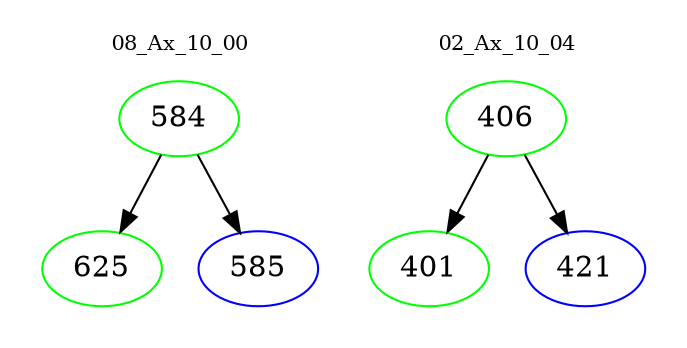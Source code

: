 digraph{
subgraph cluster_0 {
color = white
label = "08_Ax_10_00";
fontsize=10;
T0_584 [label="584", color="green"]
T0_584 -> T0_625 [color="black"]
T0_625 [label="625", color="green"]
T0_584 -> T0_585 [color="black"]
T0_585 [label="585", color="blue"]
}
subgraph cluster_1 {
color = white
label = "02_Ax_10_04";
fontsize=10;
T1_406 [label="406", color="green"]
T1_406 -> T1_401 [color="black"]
T1_401 [label="401", color="green"]
T1_406 -> T1_421 [color="black"]
T1_421 [label="421", color="blue"]
}
}
